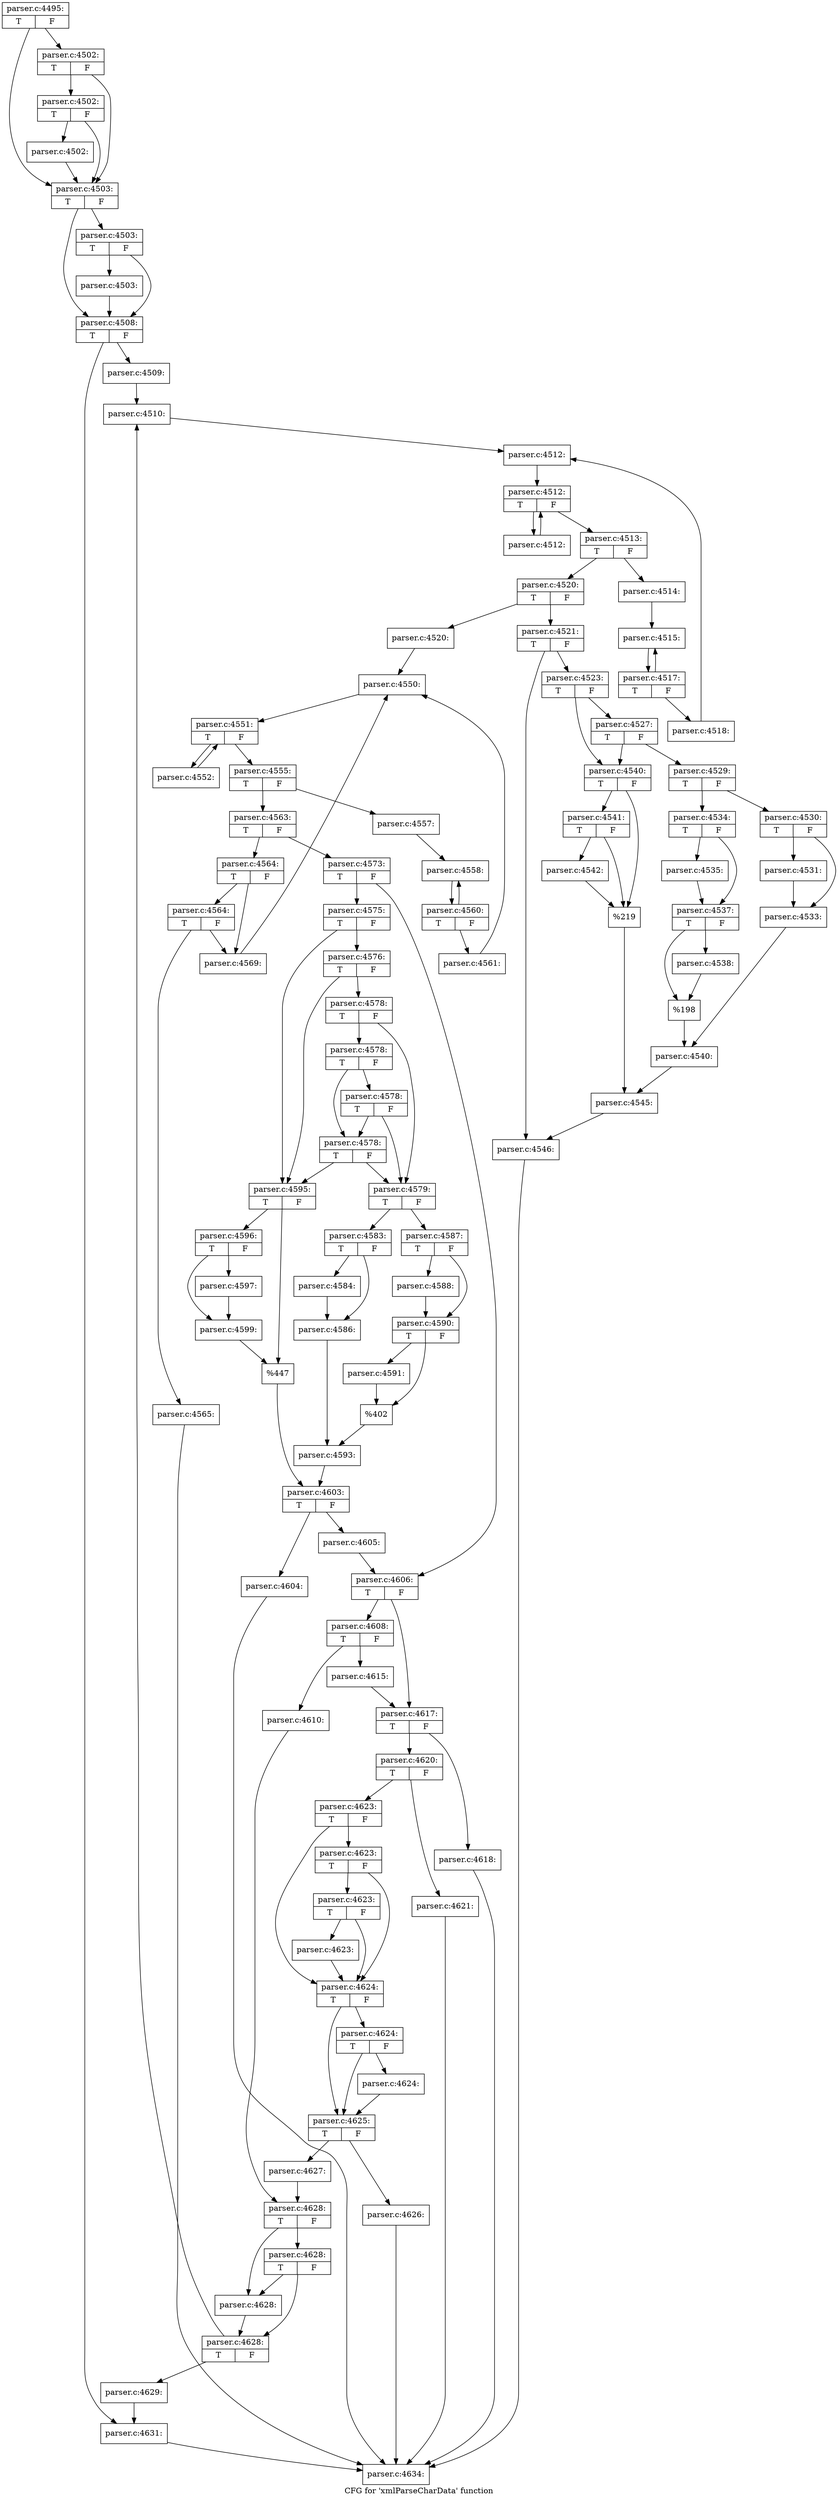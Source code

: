 digraph "CFG for 'xmlParseCharData' function" {
	label="CFG for 'xmlParseCharData' function";

	Node0x5916f80 [shape=record,label="{parser.c:4495:|{<s0>T|<s1>F}}"];
	Node0x5916f80 -> Node0x5918f20;
	Node0x5916f80 -> Node0x5918e50;
	Node0x5918f20 [shape=record,label="{parser.c:4502:|{<s0>T|<s1>F}}"];
	Node0x5918f20 -> Node0x5918ea0;
	Node0x5918f20 -> Node0x5918e50;
	Node0x5918ea0 [shape=record,label="{parser.c:4502:|{<s0>T|<s1>F}}"];
	Node0x5918ea0 -> Node0x5918e00;
	Node0x5918ea0 -> Node0x5918e50;
	Node0x5918e00 [shape=record,label="{parser.c:4502:}"];
	Node0x5918e00 -> Node0x5918e50;
	Node0x5918e50 [shape=record,label="{parser.c:4503:|{<s0>T|<s1>F}}"];
	Node0x5918e50 -> Node0x591a260;
	Node0x5918e50 -> Node0x591a210;
	Node0x591a260 [shape=record,label="{parser.c:4503:|{<s0>T|<s1>F}}"];
	Node0x591a260 -> Node0x591a1c0;
	Node0x591a260 -> Node0x591a210;
	Node0x591a1c0 [shape=record,label="{parser.c:4503:}"];
	Node0x591a1c0 -> Node0x591a210;
	Node0x591a210 [shape=record,label="{parser.c:4508:|{<s0>T|<s1>F}}"];
	Node0x591a210 -> Node0x591aea0;
	Node0x591a210 -> Node0x591ae50;
	Node0x591ae50 [shape=record,label="{parser.c:4509:}"];
	Node0x591ae50 -> Node0x591b5a0;
	Node0x591b5a0 [shape=record,label="{parser.c:4510:}"];
	Node0x591b5a0 -> Node0x591b660;
	Node0x591b660 [shape=record,label="{parser.c:4512:}"];
	Node0x591b660 -> Node0x591c040;
	Node0x591c040 [shape=record,label="{parser.c:4512:|{<s0>T|<s1>F}}"];
	Node0x591c040 -> Node0x591c4f0;
	Node0x591c040 -> Node0x591c260;
	Node0x591c4f0 [shape=record,label="{parser.c:4512:}"];
	Node0x591c4f0 -> Node0x591c040;
	Node0x591c260 [shape=record,label="{parser.c:4513:|{<s0>T|<s1>F}}"];
	Node0x591c260 -> Node0x591cc80;
	Node0x591c260 -> Node0x591ccd0;
	Node0x591cc80 [shape=record,label="{parser.c:4514:}"];
	Node0x591cc80 -> Node0x591d1b0;
	Node0x591d1b0 [shape=record,label="{parser.c:4515:}"];
	Node0x591d1b0 -> Node0x591d160;
	Node0x591d160 [shape=record,label="{parser.c:4517:|{<s0>T|<s1>F}}"];
	Node0x591d160 -> Node0x591d1b0;
	Node0x591d160 -> Node0x591d110;
	Node0x591d110 [shape=record,label="{parser.c:4518:}"];
	Node0x591d110 -> Node0x591b660;
	Node0x591ccd0 [shape=record,label="{parser.c:4520:|{<s0>T|<s1>F}}"];
	Node0x591ccd0 -> Node0x591e1b0;
	Node0x591ccd0 -> Node0x591e200;
	Node0x591e1b0 [shape=record,label="{parser.c:4521:|{<s0>T|<s1>F}}"];
	Node0x591e1b0 -> Node0x591ec80;
	Node0x591e1b0 -> Node0x591ecd0;
	Node0x591ec80 [shape=record,label="{parser.c:4523:|{<s0>T|<s1>F}}"];
	Node0x591ec80 -> Node0x581d490;
	Node0x591ec80 -> Node0x581d440;
	Node0x581d490 [shape=record,label="{parser.c:4527:|{<s0>T|<s1>F}}"];
	Node0x581d490 -> Node0x581d3a0;
	Node0x581d490 -> Node0x581d440;
	Node0x581d3a0 [shape=record,label="{parser.c:4529:|{<s0>T|<s1>F}}"];
	Node0x581d3a0 -> Node0x5921770;
	Node0x581d3a0 -> Node0x5921810;
	Node0x5921770 [shape=record,label="{parser.c:4530:|{<s0>T|<s1>F}}"];
	Node0x5921770 -> Node0x5922170;
	Node0x5921770 -> Node0x59224a0;
	Node0x5922170 [shape=record,label="{parser.c:4531:}"];
	Node0x5922170 -> Node0x59224a0;
	Node0x59224a0 [shape=record,label="{parser.c:4533:}"];
	Node0x59224a0 -> Node0x59217c0;
	Node0x5921810 [shape=record,label="{parser.c:4534:|{<s0>T|<s1>F}}"];
	Node0x5921810 -> Node0x5923190;
	Node0x5921810 -> Node0x59231e0;
	Node0x5923190 [shape=record,label="{parser.c:4535:}"];
	Node0x5923190 -> Node0x59231e0;
	Node0x59231e0 [shape=record,label="{parser.c:4537:|{<s0>T|<s1>F}}"];
	Node0x59231e0 -> Node0x5923e10;
	Node0x59231e0 -> Node0x5923e60;
	Node0x5923e10 [shape=record,label="{parser.c:4538:}"];
	Node0x5923e10 -> Node0x5923e60;
	Node0x5923e60 [shape=record,label="{%198}"];
	Node0x5923e60 -> Node0x59217c0;
	Node0x59217c0 [shape=record,label="{parser.c:4540:}"];
	Node0x59217c0 -> Node0x581d3f0;
	Node0x581d440 [shape=record,label="{parser.c:4540:|{<s0>T|<s1>F}}"];
	Node0x581d440 -> Node0x5924910;
	Node0x581d440 -> Node0x59248c0;
	Node0x5924910 [shape=record,label="{parser.c:4541:|{<s0>T|<s1>F}}"];
	Node0x5924910 -> Node0x5924870;
	Node0x5924910 -> Node0x59248c0;
	Node0x5924870 [shape=record,label="{parser.c:4542:}"];
	Node0x5924870 -> Node0x59248c0;
	Node0x59248c0 [shape=record,label="{%219}"];
	Node0x59248c0 -> Node0x581d3f0;
	Node0x581d3f0 [shape=record,label="{parser.c:4545:}"];
	Node0x581d3f0 -> Node0x591ecd0;
	Node0x591ecd0 [shape=record,label="{parser.c:4546:}"];
	Node0x591ecd0 -> Node0x59172b0;
	Node0x591e200 [shape=record,label="{parser.c:4520:}"];
	Node0x591e200 -> Node0x5925bd0;
	Node0x5925bd0 [shape=record,label="{parser.c:4550:}"];
	Node0x5925bd0 -> Node0x5926080;
	Node0x5926080 [shape=record,label="{parser.c:4551:|{<s0>T|<s1>F}}"];
	Node0x5926080 -> Node0x57e6b70;
	Node0x5926080 -> Node0x5926260;
	Node0x57e6b70 [shape=record,label="{parser.c:4552:}"];
	Node0x57e6b70 -> Node0x5926080;
	Node0x5926260 [shape=record,label="{parser.c:4555:|{<s0>T|<s1>F}}"];
	Node0x5926260 -> Node0x5926e60;
	Node0x5926260 -> Node0x5926eb0;
	Node0x5926e60 [shape=record,label="{parser.c:4557:}"];
	Node0x5926e60 -> Node0x5927390;
	Node0x5927390 [shape=record,label="{parser.c:4558:}"];
	Node0x5927390 -> Node0x5927340;
	Node0x5927340 [shape=record,label="{parser.c:4560:|{<s0>T|<s1>F}}"];
	Node0x5927340 -> Node0x5927390;
	Node0x5927340 -> Node0x59272f0;
	Node0x59272f0 [shape=record,label="{parser.c:4561:}"];
	Node0x59272f0 -> Node0x5925bd0;
	Node0x5926eb0 [shape=record,label="{parser.c:4563:|{<s0>T|<s1>F}}"];
	Node0x5926eb0 -> Node0x5928390;
	Node0x5926eb0 -> Node0x59283e0;
	Node0x5928390 [shape=record,label="{parser.c:4564:|{<s0>T|<s1>F}}"];
	Node0x5928390 -> Node0x5928970;
	Node0x5928390 -> Node0x5928920;
	Node0x5928970 [shape=record,label="{parser.c:4564:|{<s0>T|<s1>F}}"];
	Node0x5928970 -> Node0x59288d0;
	Node0x5928970 -> Node0x5928920;
	Node0x59288d0 [shape=record,label="{parser.c:4565:}"];
	Node0x59288d0 -> Node0x59172b0;
	Node0x5928920 [shape=record,label="{parser.c:4569:}"];
	Node0x5928920 -> Node0x5925bd0;
	Node0x59283e0 [shape=record,label="{parser.c:4573:|{<s0>T|<s1>F}}"];
	Node0x59283e0 -> Node0x592a620;
	Node0x59283e0 -> Node0x592a670;
	Node0x592a620 [shape=record,label="{parser.c:4575:|{<s0>T|<s1>F}}"];
	Node0x592a620 -> Node0x592aba0;
	Node0x592a620 -> Node0x592aad0;
	Node0x592aba0 [shape=record,label="{parser.c:4576:|{<s0>T|<s1>F}}"];
	Node0x592aba0 -> Node0x592ab20;
	Node0x592aba0 -> Node0x592aad0;
	Node0x592ab20 [shape=record,label="{parser.c:4578:|{<s0>T|<s1>F}}"];
	Node0x592ab20 -> Node0x592aa30;
	Node0x592ab20 -> Node0x592b6f0;
	Node0x592b6f0 [shape=record,label="{parser.c:4578:|{<s0>T|<s1>F}}"];
	Node0x592b6f0 -> Node0x592bb70;
	Node0x592b6f0 -> Node0x592b670;
	Node0x592bb70 [shape=record,label="{parser.c:4578:|{<s0>T|<s1>F}}"];
	Node0x592bb70 -> Node0x592aa30;
	Node0x592bb70 -> Node0x592b670;
	Node0x592b670 [shape=record,label="{parser.c:4578:|{<s0>T|<s1>F}}"];
	Node0x592b670 -> Node0x592aa30;
	Node0x592b670 -> Node0x592aad0;
	Node0x592aa30 [shape=record,label="{parser.c:4579:|{<s0>T|<s1>F}}"];
	Node0x592aa30 -> Node0x592d310;
	Node0x592aa30 -> Node0x592d3b0;
	Node0x592d310 [shape=record,label="{parser.c:4583:|{<s0>T|<s1>F}}"];
	Node0x592d310 -> Node0x592d900;
	Node0x592d310 -> Node0x592d950;
	Node0x592d900 [shape=record,label="{parser.c:4584:}"];
	Node0x592d900 -> Node0x592d950;
	Node0x592d950 [shape=record,label="{parser.c:4586:}"];
	Node0x592d950 -> Node0x592d360;
	Node0x592d3b0 [shape=record,label="{parser.c:4587:|{<s0>T|<s1>F}}"];
	Node0x592d3b0 -> Node0x592e6f0;
	Node0x592d3b0 -> Node0x592e740;
	Node0x592e6f0 [shape=record,label="{parser.c:4588:}"];
	Node0x592e6f0 -> Node0x592e740;
	Node0x592e740 [shape=record,label="{parser.c:4590:|{<s0>T|<s1>F}}"];
	Node0x592e740 -> Node0x592f3b0;
	Node0x592e740 -> Node0x592f400;
	Node0x592f3b0 [shape=record,label="{parser.c:4591:}"];
	Node0x592f3b0 -> Node0x592f400;
	Node0x592f400 [shape=record,label="{%402}"];
	Node0x592f400 -> Node0x592d360;
	Node0x592d360 [shape=record,label="{parser.c:4593:}"];
	Node0x592d360 -> Node0x592aa80;
	Node0x592aad0 [shape=record,label="{parser.c:4595:|{<s0>T|<s1>F}}"];
	Node0x592aad0 -> Node0x59305f0;
	Node0x592aad0 -> Node0x5930640;
	Node0x59305f0 [shape=record,label="{parser.c:4596:|{<s0>T|<s1>F}}"];
	Node0x59305f0 -> Node0x5930b30;
	Node0x59305f0 -> Node0x5930b80;
	Node0x5930b30 [shape=record,label="{parser.c:4597:}"];
	Node0x5930b30 -> Node0x5930b80;
	Node0x5930b80 [shape=record,label="{parser.c:4599:}"];
	Node0x5930b80 -> Node0x5930640;
	Node0x5930640 [shape=record,label="{%447}"];
	Node0x5930640 -> Node0x592aa80;
	Node0x592aa80 [shape=record,label="{parser.c:4603:|{<s0>T|<s1>F}}"];
	Node0x592aa80 -> Node0x5932340;
	Node0x592aa80 -> Node0x5932390;
	Node0x5932340 [shape=record,label="{parser.c:4604:}"];
	Node0x5932340 -> Node0x59172b0;
	Node0x5932390 [shape=record,label="{parser.c:4605:}"];
	Node0x5932390 -> Node0x592a670;
	Node0x592a670 [shape=record,label="{parser.c:4606:|{<s0>T|<s1>F}}"];
	Node0x592a670 -> Node0x5932d30;
	Node0x592a670 -> Node0x5932d80;
	Node0x5932d30 [shape=record,label="{parser.c:4608:|{<s0>T|<s1>F}}"];
	Node0x5932d30 -> Node0x59333a0;
	Node0x5932d30 -> Node0x59333f0;
	Node0x59333a0 [shape=record,label="{parser.c:4610:}"];
	Node0x59333a0 -> Node0x591b550;
	Node0x59333f0 [shape=record,label="{parser.c:4615:}"];
	Node0x59333f0 -> Node0x5932d80;
	Node0x5932d80 [shape=record,label="{parser.c:4617:|{<s0>T|<s1>F}}"];
	Node0x5932d80 -> Node0x5934950;
	Node0x5932d80 -> Node0x59349a0;
	Node0x5934950 [shape=record,label="{parser.c:4618:}"];
	Node0x5934950 -> Node0x59172b0;
	Node0x59349a0 [shape=record,label="{parser.c:4620:|{<s0>T|<s1>F}}"];
	Node0x59349a0 -> Node0x5934f10;
	Node0x59349a0 -> Node0x5934f60;
	Node0x5934f10 [shape=record,label="{parser.c:4621:}"];
	Node0x5934f10 -> Node0x59172b0;
	Node0x5934f60 [shape=record,label="{parser.c:4623:|{<s0>T|<s1>F}}"];
	Node0x5934f60 -> Node0x59355c0;
	Node0x5934f60 -> Node0x59354f0;
	Node0x59355c0 [shape=record,label="{parser.c:4623:|{<s0>T|<s1>F}}"];
	Node0x59355c0 -> Node0x5935540;
	Node0x59355c0 -> Node0x59354f0;
	Node0x5935540 [shape=record,label="{parser.c:4623:|{<s0>T|<s1>F}}"];
	Node0x5935540 -> Node0x59354a0;
	Node0x5935540 -> Node0x59354f0;
	Node0x59354a0 [shape=record,label="{parser.c:4623:}"];
	Node0x59354a0 -> Node0x59354f0;
	Node0x59354f0 [shape=record,label="{parser.c:4624:|{<s0>T|<s1>F}}"];
	Node0x59354f0 -> Node0x5936900;
	Node0x59354f0 -> Node0x59368b0;
	Node0x5936900 [shape=record,label="{parser.c:4624:|{<s0>T|<s1>F}}"];
	Node0x5936900 -> Node0x5936860;
	Node0x5936900 -> Node0x59368b0;
	Node0x5936860 [shape=record,label="{parser.c:4624:}"];
	Node0x5936860 -> Node0x59368b0;
	Node0x59368b0 [shape=record,label="{parser.c:4625:|{<s0>T|<s1>F}}"];
	Node0x59368b0 -> Node0x59374f0;
	Node0x59368b0 -> Node0x5937540;
	Node0x59374f0 [shape=record,label="{parser.c:4626:}"];
	Node0x59374f0 -> Node0x59172b0;
	Node0x5937540 [shape=record,label="{parser.c:4627:}"];
	Node0x5937540 -> Node0x591b550;
	Node0x591b550 [shape=record,label="{parser.c:4628:|{<s0>T|<s1>F}}"];
	Node0x591b550 -> Node0x5937ee0;
	Node0x591b550 -> Node0x5937e90;
	Node0x5937ee0 [shape=record,label="{parser.c:4628:|{<s0>T|<s1>F}}"];
	Node0x5937ee0 -> Node0x5937e40;
	Node0x5937ee0 -> Node0x5937e90;
	Node0x5937e90 [shape=record,label="{parser.c:4628:}"];
	Node0x5937e90 -> Node0x5937e40;
	Node0x5937e40 [shape=record,label="{parser.c:4628:|{<s0>T|<s1>F}}"];
	Node0x5937e40 -> Node0x591b5a0;
	Node0x5937e40 -> Node0x591b500;
	Node0x591b500 [shape=record,label="{parser.c:4629:}"];
	Node0x591b500 -> Node0x591aea0;
	Node0x591aea0 [shape=record,label="{parser.c:4631:}"];
	Node0x591aea0 -> Node0x59172b0;
	Node0x59172b0 [shape=record,label="{parser.c:4634:}"];
}
